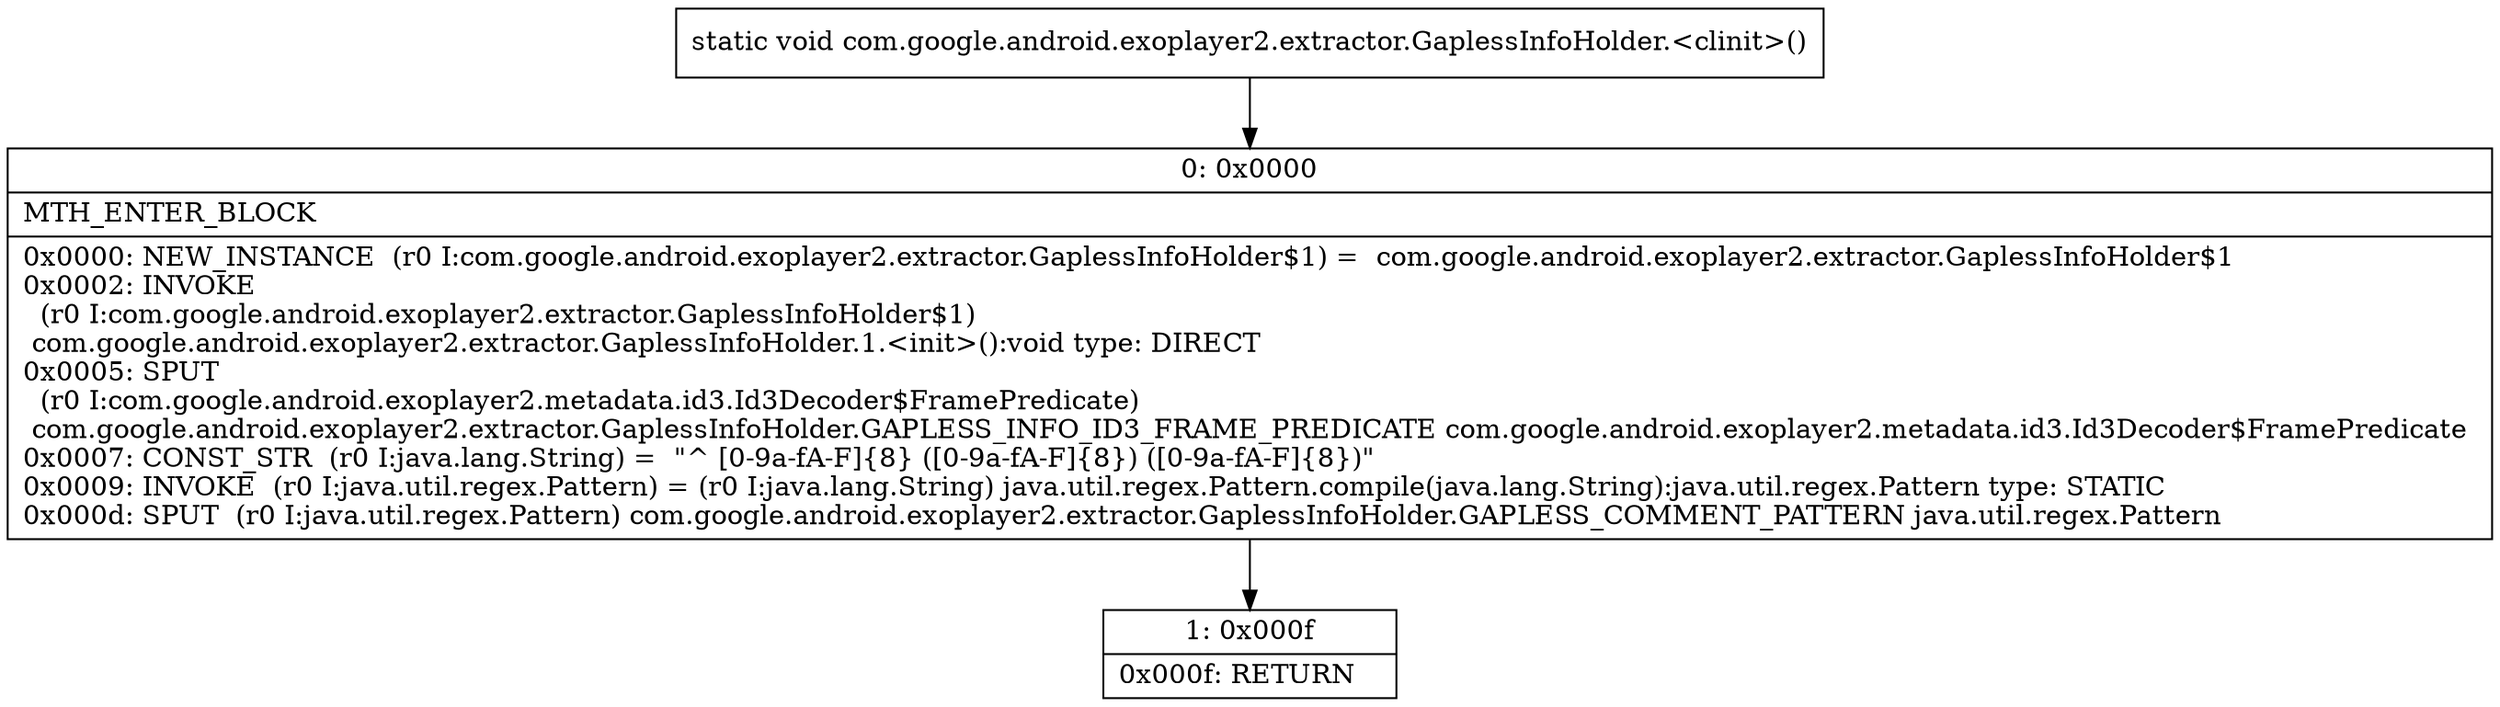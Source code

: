 digraph "CFG forcom.google.android.exoplayer2.extractor.GaplessInfoHolder.\<clinit\>()V" {
Node_0 [shape=record,label="{0\:\ 0x0000|MTH_ENTER_BLOCK\l|0x0000: NEW_INSTANCE  (r0 I:com.google.android.exoplayer2.extractor.GaplessInfoHolder$1) =  com.google.android.exoplayer2.extractor.GaplessInfoHolder$1 \l0x0002: INVOKE  \l  (r0 I:com.google.android.exoplayer2.extractor.GaplessInfoHolder$1)\l com.google.android.exoplayer2.extractor.GaplessInfoHolder.1.\<init\>():void type: DIRECT \l0x0005: SPUT  \l  (r0 I:com.google.android.exoplayer2.metadata.id3.Id3Decoder$FramePredicate)\l com.google.android.exoplayer2.extractor.GaplessInfoHolder.GAPLESS_INFO_ID3_FRAME_PREDICATE com.google.android.exoplayer2.metadata.id3.Id3Decoder$FramePredicate \l0x0007: CONST_STR  (r0 I:java.lang.String) =  \"^ [0\-9a\-fA\-F]\{8\} ([0\-9a\-fA\-F]\{8\}) ([0\-9a\-fA\-F]\{8\})\" \l0x0009: INVOKE  (r0 I:java.util.regex.Pattern) = (r0 I:java.lang.String) java.util.regex.Pattern.compile(java.lang.String):java.util.regex.Pattern type: STATIC \l0x000d: SPUT  (r0 I:java.util.regex.Pattern) com.google.android.exoplayer2.extractor.GaplessInfoHolder.GAPLESS_COMMENT_PATTERN java.util.regex.Pattern \l}"];
Node_1 [shape=record,label="{1\:\ 0x000f|0x000f: RETURN   \l}"];
MethodNode[shape=record,label="{static void com.google.android.exoplayer2.extractor.GaplessInfoHolder.\<clinit\>() }"];
MethodNode -> Node_0;
Node_0 -> Node_1;
}

